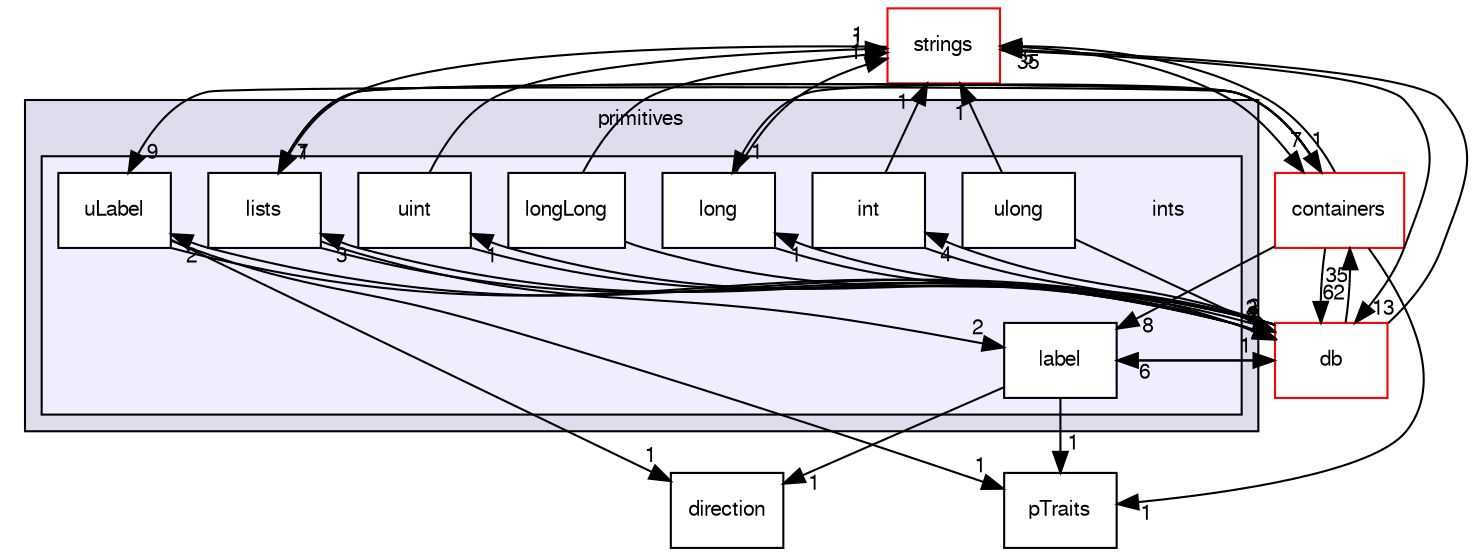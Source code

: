 digraph "src/OpenFOAM/primitives/ints" {
  bgcolor=transparent;
  compound=true
  node [ fontsize="10", fontname="FreeSans"];
  edge [ labelfontsize="10", labelfontname="FreeSans"];
  subgraph clusterdir_3e50f45338116b169052b428016851aa {
    graph [ bgcolor="#ddddee", pencolor="black", label="primitives" fontname="FreeSans", fontsize="10", URL="dir_3e50f45338116b169052b428016851aa.html"]
  subgraph clusterdir_086c067a0e64eeb439d30ae0c44248d8 {
    graph [ bgcolor="#eeeeff", pencolor="black", label="" URL="dir_086c067a0e64eeb439d30ae0c44248d8.html"];
    dir_086c067a0e64eeb439d30ae0c44248d8 [shape=plaintext label="ints"];
    dir_dd8100e19a337b29f44c95e3303ef961 [shape=box label="int" color="black" fillcolor="white" style="filled" URL="dir_dd8100e19a337b29f44c95e3303ef961.html"];
    dir_2302b517842d451d321aaa19c73aa23e [shape=box label="label" color="black" fillcolor="white" style="filled" URL="dir_2302b517842d451d321aaa19c73aa23e.html"];
    dir_cad78e4ebccc5e0698398cf8e2900993 [shape=box label="lists" color="black" fillcolor="white" style="filled" URL="dir_cad78e4ebccc5e0698398cf8e2900993.html"];
    dir_0eacf809a585811bc728d422344a721d [shape=box label="long" color="black" fillcolor="white" style="filled" URL="dir_0eacf809a585811bc728d422344a721d.html"];
    dir_c95bbc34508da9e1fe6499b561427e7b [shape=box label="longLong" color="black" fillcolor="white" style="filled" URL="dir_c95bbc34508da9e1fe6499b561427e7b.html"];
    dir_4d33ca7cf0ff85b2eb8bfb5d6cfabd05 [shape=box label="uint" color="black" fillcolor="white" style="filled" URL="dir_4d33ca7cf0ff85b2eb8bfb5d6cfabd05.html"];
    dir_55b63d57c5dbacea4b0ec7c6f925eb80 [shape=box label="uLabel" color="black" fillcolor="white" style="filled" URL="dir_55b63d57c5dbacea4b0ec7c6f925eb80.html"];
    dir_f2a0d47525c50a9b7a268847e458586f [shape=box label="ulong" color="black" fillcolor="white" style="filled" URL="dir_f2a0d47525c50a9b7a268847e458586f.html"];
  }
  }
  dir_19dbf0591cffda9f7a5a990739e1850d [shape=box label="direction" URL="dir_19dbf0591cffda9f7a5a990739e1850d.html"];
  dir_19d0872053bde092be81d7fe3f56cbf7 [shape=box label="containers" color="red" URL="dir_19d0872053bde092be81d7fe3f56cbf7.html"];
  dir_ce1ee507886310df0e74ee2e624fbc88 [shape=box label="strings" color="red" URL="dir_ce1ee507886310df0e74ee2e624fbc88.html"];
  dir_63c634f7a7cfd679ac26c67fb30fc32f [shape=box label="db" color="red" URL="dir_63c634f7a7cfd679ac26c67fb30fc32f.html"];
  dir_a71222f4f105181f964ceb320add37f5 [shape=box label="pTraits" URL="dir_a71222f4f105181f964ceb320add37f5.html"];
  dir_19d0872053bde092be81d7fe3f56cbf7->dir_ce1ee507886310df0e74ee2e624fbc88 [headlabel="5", labeldistance=1.5 headhref="dir_001737_002221.html"];
  dir_19d0872053bde092be81d7fe3f56cbf7->dir_2302b517842d451d321aaa19c73aa23e [headlabel="8", labeldistance=1.5 headhref="dir_001737_002191.html"];
  dir_19d0872053bde092be81d7fe3f56cbf7->dir_cad78e4ebccc5e0698398cf8e2900993 [headlabel="7", labeldistance=1.5 headhref="dir_001737_002192.html"];
  dir_19d0872053bde092be81d7fe3f56cbf7->dir_55b63d57c5dbacea4b0ec7c6f925eb80 [headlabel="9", labeldistance=1.5 headhref="dir_001737_002196.html"];
  dir_19d0872053bde092be81d7fe3f56cbf7->dir_63c634f7a7cfd679ac26c67fb30fc32f [headlabel="62", labeldistance=1.5 headhref="dir_001737_001787.html"];
  dir_19d0872053bde092be81d7fe3f56cbf7->dir_0eacf809a585811bc728d422344a721d [headlabel="1", labeldistance=1.5 headhref="dir_001737_002193.html"];
  dir_19d0872053bde092be81d7fe3f56cbf7->dir_a71222f4f105181f964ceb320add37f5 [headlabel="1", labeldistance=1.5 headhref="dir_001737_002202.html"];
  dir_ce1ee507886310df0e74ee2e624fbc88->dir_19d0872053bde092be81d7fe3f56cbf7 [headlabel="7", labeldistance=1.5 headhref="dir_002221_001737.html"];
  dir_ce1ee507886310df0e74ee2e624fbc88->dir_cad78e4ebccc5e0698398cf8e2900993 [headlabel="1", labeldistance=1.5 headhref="dir_002221_002192.html"];
  dir_ce1ee507886310df0e74ee2e624fbc88->dir_63c634f7a7cfd679ac26c67fb30fc32f [headlabel="13", labeldistance=1.5 headhref="dir_002221_001787.html"];
  dir_dd8100e19a337b29f44c95e3303ef961->dir_ce1ee507886310df0e74ee2e624fbc88 [headlabel="1", labeldistance=1.5 headhref="dir_002190_002221.html"];
  dir_dd8100e19a337b29f44c95e3303ef961->dir_63c634f7a7cfd679ac26c67fb30fc32f [headlabel="2", labeldistance=1.5 headhref="dir_002190_001787.html"];
  dir_2302b517842d451d321aaa19c73aa23e->dir_19dbf0591cffda9f7a5a990739e1850d [headlabel="1", labeldistance=1.5 headhref="dir_002191_002170.html"];
  dir_2302b517842d451d321aaa19c73aa23e->dir_63c634f7a7cfd679ac26c67fb30fc32f [headlabel="1", labeldistance=1.5 headhref="dir_002191_001787.html"];
  dir_2302b517842d451d321aaa19c73aa23e->dir_a71222f4f105181f964ceb320add37f5 [headlabel="1", labeldistance=1.5 headhref="dir_002191_002202.html"];
  dir_cad78e4ebccc5e0698398cf8e2900993->dir_19d0872053bde092be81d7fe3f56cbf7 [headlabel="1", labeldistance=1.5 headhref="dir_002192_001737.html"];
  dir_cad78e4ebccc5e0698398cf8e2900993->dir_2302b517842d451d321aaa19c73aa23e [headlabel="2", labeldistance=1.5 headhref="dir_002192_002191.html"];
  dir_cad78e4ebccc5e0698398cf8e2900993->dir_63c634f7a7cfd679ac26c67fb30fc32f [headlabel="4", labeldistance=1.5 headhref="dir_002192_001787.html"];
  dir_55b63d57c5dbacea4b0ec7c6f925eb80->dir_19dbf0591cffda9f7a5a990739e1850d [headlabel="1", labeldistance=1.5 headhref="dir_002196_002170.html"];
  dir_55b63d57c5dbacea4b0ec7c6f925eb80->dir_63c634f7a7cfd679ac26c67fb30fc32f [headlabel="1", labeldistance=1.5 headhref="dir_002196_001787.html"];
  dir_55b63d57c5dbacea4b0ec7c6f925eb80->dir_a71222f4f105181f964ceb320add37f5 [headlabel="1", labeldistance=1.5 headhref="dir_002196_002202.html"];
  dir_63c634f7a7cfd679ac26c67fb30fc32f->dir_19d0872053bde092be81d7fe3f56cbf7 [headlabel="35", labeldistance=1.5 headhref="dir_001787_001737.html"];
  dir_63c634f7a7cfd679ac26c67fb30fc32f->dir_ce1ee507886310df0e74ee2e624fbc88 [headlabel="35", labeldistance=1.5 headhref="dir_001787_002221.html"];
  dir_63c634f7a7cfd679ac26c67fb30fc32f->dir_dd8100e19a337b29f44c95e3303ef961 [headlabel="4", labeldistance=1.5 headhref="dir_001787_002190.html"];
  dir_63c634f7a7cfd679ac26c67fb30fc32f->dir_2302b517842d451d321aaa19c73aa23e [headlabel="6", labeldistance=1.5 headhref="dir_001787_002191.html"];
  dir_63c634f7a7cfd679ac26c67fb30fc32f->dir_cad78e4ebccc5e0698398cf8e2900993 [headlabel="3", labeldistance=1.5 headhref="dir_001787_002192.html"];
  dir_63c634f7a7cfd679ac26c67fb30fc32f->dir_55b63d57c5dbacea4b0ec7c6f925eb80 [headlabel="2", labeldistance=1.5 headhref="dir_001787_002196.html"];
  dir_63c634f7a7cfd679ac26c67fb30fc32f->dir_0eacf809a585811bc728d422344a721d [headlabel="1", labeldistance=1.5 headhref="dir_001787_002193.html"];
  dir_63c634f7a7cfd679ac26c67fb30fc32f->dir_4d33ca7cf0ff85b2eb8bfb5d6cfabd05 [headlabel="1", labeldistance=1.5 headhref="dir_001787_002195.html"];
  dir_0eacf809a585811bc728d422344a721d->dir_ce1ee507886310df0e74ee2e624fbc88 [headlabel="1", labeldistance=1.5 headhref="dir_002193_002221.html"];
  dir_0eacf809a585811bc728d422344a721d->dir_63c634f7a7cfd679ac26c67fb30fc32f [headlabel="2", labeldistance=1.5 headhref="dir_002193_001787.html"];
  dir_4d33ca7cf0ff85b2eb8bfb5d6cfabd05->dir_ce1ee507886310df0e74ee2e624fbc88 [headlabel="1", labeldistance=1.5 headhref="dir_002195_002221.html"];
  dir_4d33ca7cf0ff85b2eb8bfb5d6cfabd05->dir_63c634f7a7cfd679ac26c67fb30fc32f [headlabel="2", labeldistance=1.5 headhref="dir_002195_001787.html"];
  dir_c95bbc34508da9e1fe6499b561427e7b->dir_ce1ee507886310df0e74ee2e624fbc88 [headlabel="1", labeldistance=1.5 headhref="dir_002194_002221.html"];
  dir_c95bbc34508da9e1fe6499b561427e7b->dir_63c634f7a7cfd679ac26c67fb30fc32f [headlabel="2", labeldistance=1.5 headhref="dir_002194_001787.html"];
  dir_f2a0d47525c50a9b7a268847e458586f->dir_ce1ee507886310df0e74ee2e624fbc88 [headlabel="1", labeldistance=1.5 headhref="dir_002197_002221.html"];
  dir_f2a0d47525c50a9b7a268847e458586f->dir_63c634f7a7cfd679ac26c67fb30fc32f [headlabel="2", labeldistance=1.5 headhref="dir_002197_001787.html"];
}
